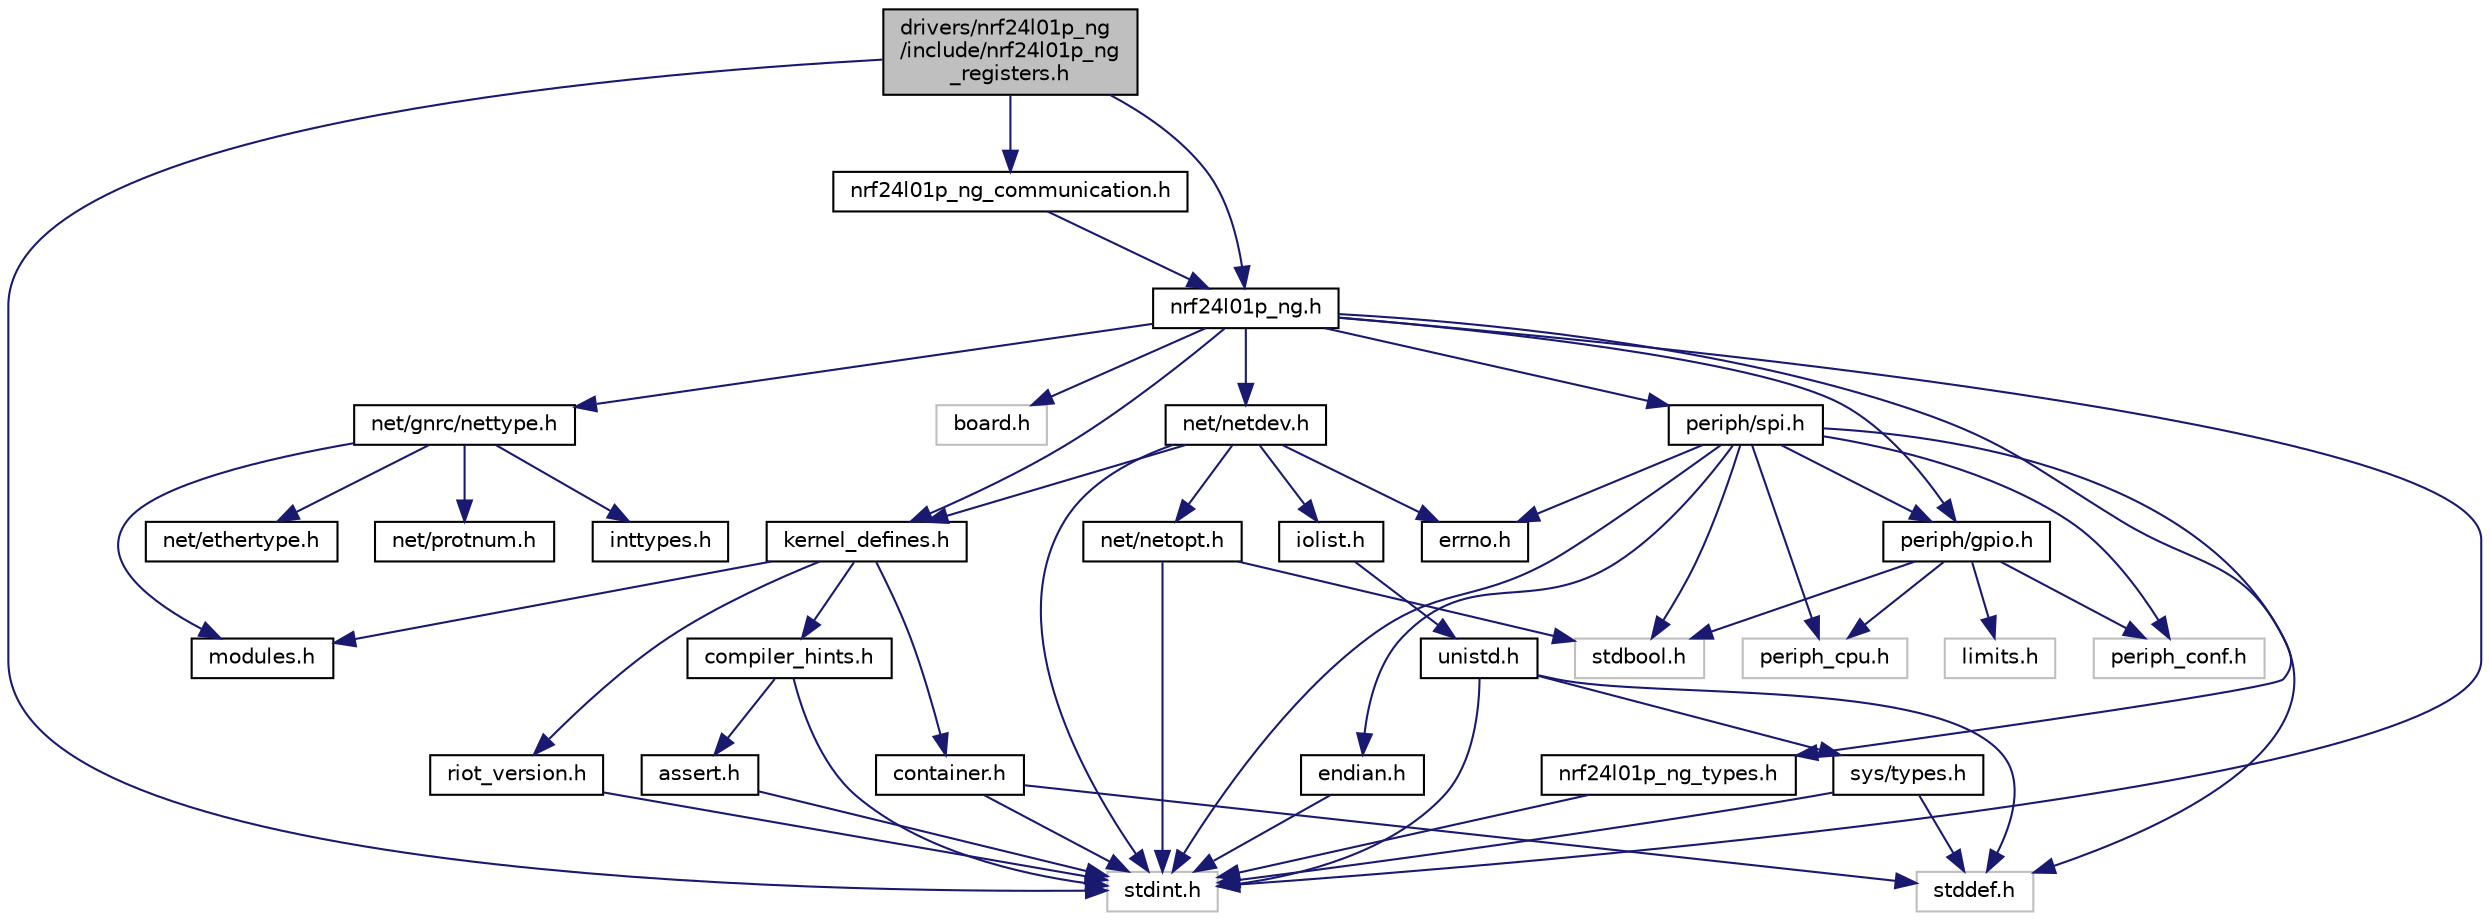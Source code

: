 digraph "drivers/nrf24l01p_ng/include/nrf24l01p_ng_registers.h"
{
 // LATEX_PDF_SIZE
  edge [fontname="Helvetica",fontsize="10",labelfontname="Helvetica",labelfontsize="10"];
  node [fontname="Helvetica",fontsize="10",shape=record];
  Node1 [label="drivers/nrf24l01p_ng\l/include/nrf24l01p_ng\l_registers.h",height=0.2,width=0.4,color="black", fillcolor="grey75", style="filled", fontcolor="black",tooltip="Register map of NRF24L01+ (NG) devices."];
  Node1 -> Node2 [color="midnightblue",fontsize="10",style="solid",fontname="Helvetica"];
  Node2 [label="stdint.h",height=0.2,width=0.4,color="grey75", fillcolor="white", style="filled",tooltip=" "];
  Node1 -> Node3 [color="midnightblue",fontsize="10",style="solid",fontname="Helvetica"];
  Node3 [label="nrf24l01p_ng.h",height=0.2,width=0.4,color="black", fillcolor="white", style="filled",URL="$nrf24l01p__ng_8h.html",tooltip="Public interface for NRF24L01+ (NG) devices."];
  Node3 -> Node2 [color="midnightblue",fontsize="10",style="solid",fontname="Helvetica"];
  Node3 -> Node4 [color="midnightblue",fontsize="10",style="solid",fontname="Helvetica"];
  Node4 [label="board.h",height=0.2,width=0.4,color="grey75", fillcolor="white", style="filled",tooltip=" "];
  Node3 -> Node5 [color="midnightblue",fontsize="10",style="solid",fontname="Helvetica"];
  Node5 [label="kernel_defines.h",height=0.2,width=0.4,color="black", fillcolor="white", style="filled",URL="$kernel__defines_8h.html",tooltip="Common macros and compiler attributes/pragmas configuration."];
  Node5 -> Node6 [color="midnightblue",fontsize="10",style="solid",fontname="Helvetica"];
  Node6 [label="modules.h",height=0.2,width=0.4,color="black", fillcolor="white", style="filled",URL="$modules_8h.html",tooltip="Common macros and compiler attributes/pragmas configuration."];
  Node5 -> Node7 [color="midnightblue",fontsize="10",style="solid",fontname="Helvetica"];
  Node7 [label="riot_version.h",height=0.2,width=0.4,color="black", fillcolor="white", style="filled",URL="$riot__version_8h.html",tooltip="Common macros and compiler attributes/pragmas configuration."];
  Node7 -> Node2 [color="midnightblue",fontsize="10",style="solid",fontname="Helvetica"];
  Node5 -> Node8 [color="midnightblue",fontsize="10",style="solid",fontname="Helvetica"];
  Node8 [label="compiler_hints.h",height=0.2,width=0.4,color="black", fillcolor="white", style="filled",URL="$compiler__hints_8h.html",tooltip="Common macros and compiler attributes/pragmas configuration."];
  Node8 -> Node9 [color="midnightblue",fontsize="10",style="solid",fontname="Helvetica"];
  Node9 [label="assert.h",height=0.2,width=0.4,color="black", fillcolor="white", style="filled",URL="$assert_8h.html",tooltip="POSIX.1-2008 compliant version of the assert macro."];
  Node9 -> Node2 [color="midnightblue",fontsize="10",style="solid",fontname="Helvetica"];
  Node8 -> Node2 [color="midnightblue",fontsize="10",style="solid",fontname="Helvetica"];
  Node5 -> Node10 [color="midnightblue",fontsize="10",style="solid",fontname="Helvetica"];
  Node10 [label="container.h",height=0.2,width=0.4,color="black", fillcolor="white", style="filled",URL="$container_8h.html",tooltip="Common macros and compiler attributes/pragmas configuration."];
  Node10 -> Node11 [color="midnightblue",fontsize="10",style="solid",fontname="Helvetica"];
  Node11 [label="stddef.h",height=0.2,width=0.4,color="grey75", fillcolor="white", style="filled",tooltip=" "];
  Node10 -> Node2 [color="midnightblue",fontsize="10",style="solid",fontname="Helvetica"];
  Node3 -> Node12 [color="midnightblue",fontsize="10",style="solid",fontname="Helvetica"];
  Node12 [label="net/gnrc/nettype.h",height=0.2,width=0.4,color="black", fillcolor="white", style="filled",URL="$nettype_8h.html",tooltip="Protocol type definitions."];
  Node12 -> Node13 [color="midnightblue",fontsize="10",style="solid",fontname="Helvetica"];
  Node13 [label="inttypes.h",height=0.2,width=0.4,color="black", fillcolor="white", style="filled",URL="$inttypes_8h.html",tooltip="Adds include for missing inttype definitions."];
  Node12 -> Node6 [color="midnightblue",fontsize="10",style="solid",fontname="Helvetica"];
  Node12 -> Node14 [color="midnightblue",fontsize="10",style="solid",fontname="Helvetica"];
  Node14 [label="net/ethertype.h",height=0.2,width=0.4,color="black", fillcolor="white", style="filled",URL="$ethertype_8h.html",tooltip="Ether type definitions."];
  Node12 -> Node15 [color="midnightblue",fontsize="10",style="solid",fontname="Helvetica"];
  Node15 [label="net/protnum.h",height=0.2,width=0.4,color="black", fillcolor="white", style="filled",URL="$protnum_8h.html",tooltip="Protocol number definitions."];
  Node3 -> Node16 [color="midnightblue",fontsize="10",style="solid",fontname="Helvetica"];
  Node16 [label="net/netdev.h",height=0.2,width=0.4,color="black", fillcolor="white", style="filled",URL="$drivers_2include_2net_2netdev_8h.html",tooltip="Definitions low-level network driver interface."];
  Node16 -> Node2 [color="midnightblue",fontsize="10",style="solid",fontname="Helvetica"];
  Node16 -> Node17 [color="midnightblue",fontsize="10",style="solid",fontname="Helvetica"];
  Node17 [label="errno.h",height=0.2,width=0.4,color="black", fillcolor="white", style="filled",URL="$errno_8h.html",tooltip=" "];
  Node16 -> Node18 [color="midnightblue",fontsize="10",style="solid",fontname="Helvetica"];
  Node18 [label="iolist.h",height=0.2,width=0.4,color="black", fillcolor="white", style="filled",URL="$iolist_8h.html",tooltip="iolist scatter / gather IO"];
  Node18 -> Node19 [color="midnightblue",fontsize="10",style="solid",fontname="Helvetica"];
  Node19 [label="unistd.h",height=0.2,width=0.4,color="black", fillcolor="white", style="filled",URL="$unistd_8h_source.html",tooltip=" "];
  Node19 -> Node11 [color="midnightblue",fontsize="10",style="solid",fontname="Helvetica"];
  Node19 -> Node2 [color="midnightblue",fontsize="10",style="solid",fontname="Helvetica"];
  Node19 -> Node20 [color="midnightblue",fontsize="10",style="solid",fontname="Helvetica"];
  Node20 [label="sys/types.h",height=0.2,width=0.4,color="black", fillcolor="white", style="filled",URL="$cpu_2avr8__common_2avr__libc__extra_2include_2sys_2types_8h_source.html",tooltip=" "];
  Node20 -> Node2 [color="midnightblue",fontsize="10",style="solid",fontname="Helvetica"];
  Node20 -> Node11 [color="midnightblue",fontsize="10",style="solid",fontname="Helvetica"];
  Node16 -> Node21 [color="midnightblue",fontsize="10",style="solid",fontname="Helvetica"];
  Node21 [label="net/netopt.h",height=0.2,width=0.4,color="black", fillcolor="white", style="filled",URL="$netopt_8h.html",tooltip="Definition of global configuration options."];
  Node21 -> Node2 [color="midnightblue",fontsize="10",style="solid",fontname="Helvetica"];
  Node21 -> Node22 [color="midnightblue",fontsize="10",style="solid",fontname="Helvetica"];
  Node22 [label="stdbool.h",height=0.2,width=0.4,color="grey75", fillcolor="white", style="filled",tooltip=" "];
  Node16 -> Node5 [color="midnightblue",fontsize="10",style="solid",fontname="Helvetica"];
  Node3 -> Node23 [color="midnightblue",fontsize="10",style="solid",fontname="Helvetica"];
  Node23 [label="periph/gpio.h",height=0.2,width=0.4,color="black", fillcolor="white", style="filled",URL="$drivers_2include_2periph_2gpio_8h.html",tooltip="Low-level GPIO peripheral driver interface definitions."];
  Node23 -> Node24 [color="midnightblue",fontsize="10",style="solid",fontname="Helvetica"];
  Node24 [label="limits.h",height=0.2,width=0.4,color="grey75", fillcolor="white", style="filled",tooltip=" "];
  Node23 -> Node22 [color="midnightblue",fontsize="10",style="solid",fontname="Helvetica"];
  Node23 -> Node25 [color="midnightblue",fontsize="10",style="solid",fontname="Helvetica"];
  Node25 [label="periph_cpu.h",height=0.2,width=0.4,color="grey75", fillcolor="white", style="filled",tooltip=" "];
  Node23 -> Node26 [color="midnightblue",fontsize="10",style="solid",fontname="Helvetica"];
  Node26 [label="periph_conf.h",height=0.2,width=0.4,color="grey75", fillcolor="white", style="filled",tooltip=" "];
  Node3 -> Node27 [color="midnightblue",fontsize="10",style="solid",fontname="Helvetica"];
  Node27 [label="periph/spi.h",height=0.2,width=0.4,color="black", fillcolor="white", style="filled",URL="$spi_8h.html",tooltip="Low-level SPI peripheral driver interface definition."];
  Node27 -> Node28 [color="midnightblue",fontsize="10",style="solid",fontname="Helvetica"];
  Node28 [label="endian.h",height=0.2,width=0.4,color="black", fillcolor="white", style="filled",URL="$endian_8h.html",tooltip="libc header for endian conversion"];
  Node28 -> Node2 [color="midnightblue",fontsize="10",style="solid",fontname="Helvetica"];
  Node27 -> Node17 [color="midnightblue",fontsize="10",style="solid",fontname="Helvetica"];
  Node27 -> Node22 [color="midnightblue",fontsize="10",style="solid",fontname="Helvetica"];
  Node27 -> Node11 [color="midnightblue",fontsize="10",style="solid",fontname="Helvetica"];
  Node27 -> Node2 [color="midnightblue",fontsize="10",style="solid",fontname="Helvetica"];
  Node27 -> Node25 [color="midnightblue",fontsize="10",style="solid",fontname="Helvetica"];
  Node27 -> Node26 [color="midnightblue",fontsize="10",style="solid",fontname="Helvetica"];
  Node27 -> Node23 [color="midnightblue",fontsize="10",style="solid",fontname="Helvetica"];
  Node3 -> Node29 [color="midnightblue",fontsize="10",style="solid",fontname="Helvetica"];
  Node29 [label="nrf24l01p_ng_types.h",height=0.2,width=0.4,color="black", fillcolor="white", style="filled",URL="$nrf24l01p__ng__types_8h.html",tooltip="Definitions of user visible types for the NRF24L01+ (NG) device driver."];
  Node29 -> Node2 [color="midnightblue",fontsize="10",style="solid",fontname="Helvetica"];
  Node1 -> Node30 [color="midnightblue",fontsize="10",style="solid",fontname="Helvetica"];
  Node30 [label="nrf24l01p_ng_communication.h",height=0.2,width=0.4,color="black", fillcolor="white", style="filled",URL="$nrf24l01p__ng__communication_8h.html",tooltip="Functions to communicate with the NRF24L01+ (NG) transceiver via SPI."];
  Node30 -> Node3 [color="midnightblue",fontsize="10",style="solid",fontname="Helvetica"];
}
